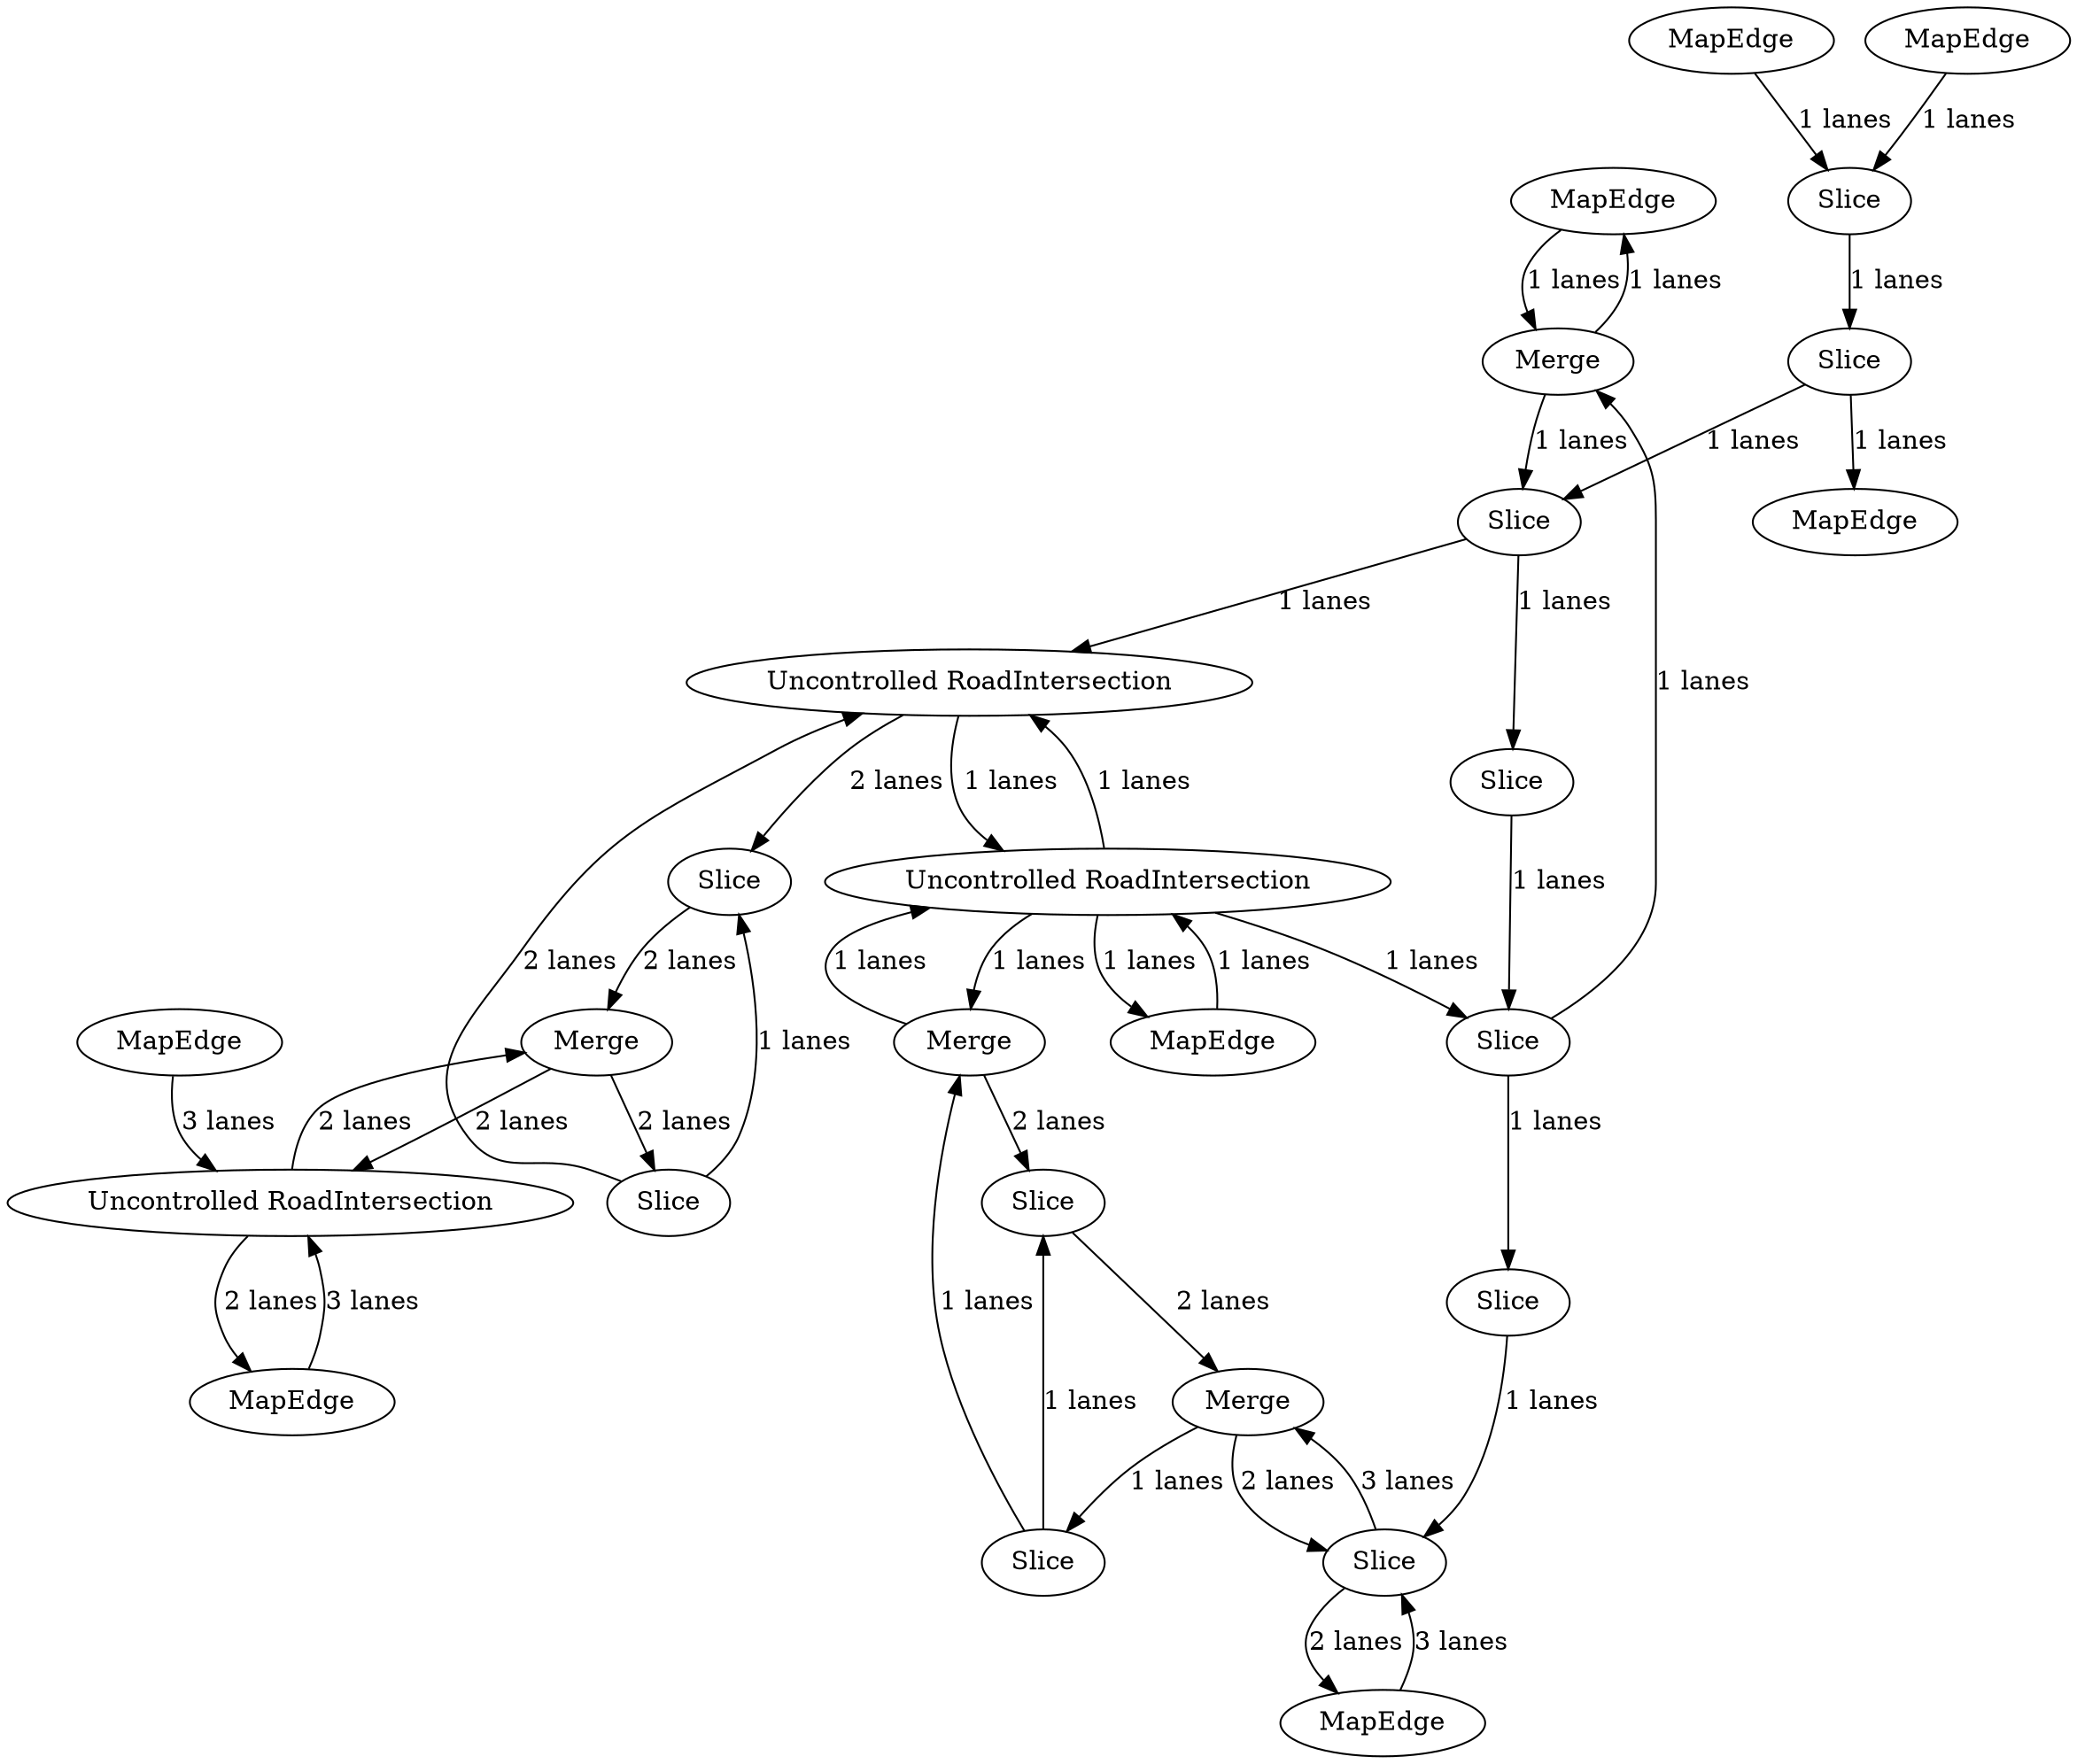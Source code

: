 digraph {
    0 [ label = "MapEdge" ]
    1 [ label = "Merge" ]
    2 [ label = "MapEdge" ]
    3 [ label = "Uncontrolled RoadIntersection" ]
    4 [ label = "MapEdge" ]
    5 [ label = "Uncontrolled RoadIntersection" ]
    6 [ label = "MapEdge" ]
    7 [ label = "Slice" ]
    8 [ label = "MapEdge" ]
    9 [ label = "MapEdge" ]
    10 [ label = "Slice" ]
    11 [ label = "Merge" ]
    12 [ label = "Merge" ]
    13 [ label = "MapEdge" ]
    14 [ label = "Slice" ]
    15 [ label = "Slice" ]
    16 [ label = "Uncontrolled RoadIntersection" ]
    17 [ label = "Merge" ]
    18 [ label = "Slice" ]
    19 [ label = "Slice" ]
    20 [ label = "Slice" ]
    21 [ label = "Slice" ]
    22 [ label = "Slice" ]
    23 [ label = "Slice" ]
    24 [ label = "Slice" ]
    25 [ label = "MapEdge" ]
    0 -> 1 [ label = "1 lanes" ]
    1 -> 0 [ label = "1 lanes" ]
    2 -> 3 [ label = "1 lanes" ]
    3 -> 2 [ label = "1 lanes" ]
    4 -> 5 [ label = "3 lanes" ]
    6 -> 10 [ label = "1 lanes" ]
    10 -> 7 [ label = "1 lanes" ]
    7 -> 8 [ label = "1 lanes" ]
    9 -> 10 [ label = "1 lanes" ]
    11 -> 15 [ label = "2 lanes" ]
    15 -> 12 [ label = "2 lanes" ]
    12 -> 14 [ label = "1 lanes" ]
    14 -> 11 [ label = "1 lanes" ]
    11 -> 3 [ label = "1 lanes" ]
    3 -> 11 [ label = "1 lanes" ]
    13 -> 21 [ label = "3 lanes" ]
    21 -> 13 [ label = "2 lanes" ]
    21 -> 12 [ label = "3 lanes" ]
    12 -> 21 [ label = "2 lanes" ]
    14 -> 15 [ label = "1 lanes" ]
    16 -> 20 [ label = "2 lanes" ]
    20 -> 17 [ label = "2 lanes" ]
    17 -> 19 [ label = "2 lanes" ]
    19 -> 16 [ label = "2 lanes" ]
    3 -> 16 [ label = "1 lanes" ]
    16 -> 3 [ label = "1 lanes" ]
    1 -> 18 [ label = "1 lanes" ]
    3 -> 24 [ label = "1 lanes" ]
    24 -> 1 [ label = "1 lanes" ]
    19 -> 20 [ label = "1 lanes" ]
    22 -> 21 [ label = "1 lanes" ]
    23 -> 24 [ label = "1 lanes" ]
    24 -> 22 [ label = "1 lanes" ]
    18 -> 23 [ label = "1 lanes" ]
    18 -> 16 [ label = "1 lanes" ]
    17 -> 5 [ label = "2 lanes" ]
    5 -> 17 [ label = "2 lanes" ]
    5 -> 25 [ label = "2 lanes" ]
    25 -> 5 [ label = "3 lanes" ]
    7 -> 18 [ label = "1 lanes" ]
}
